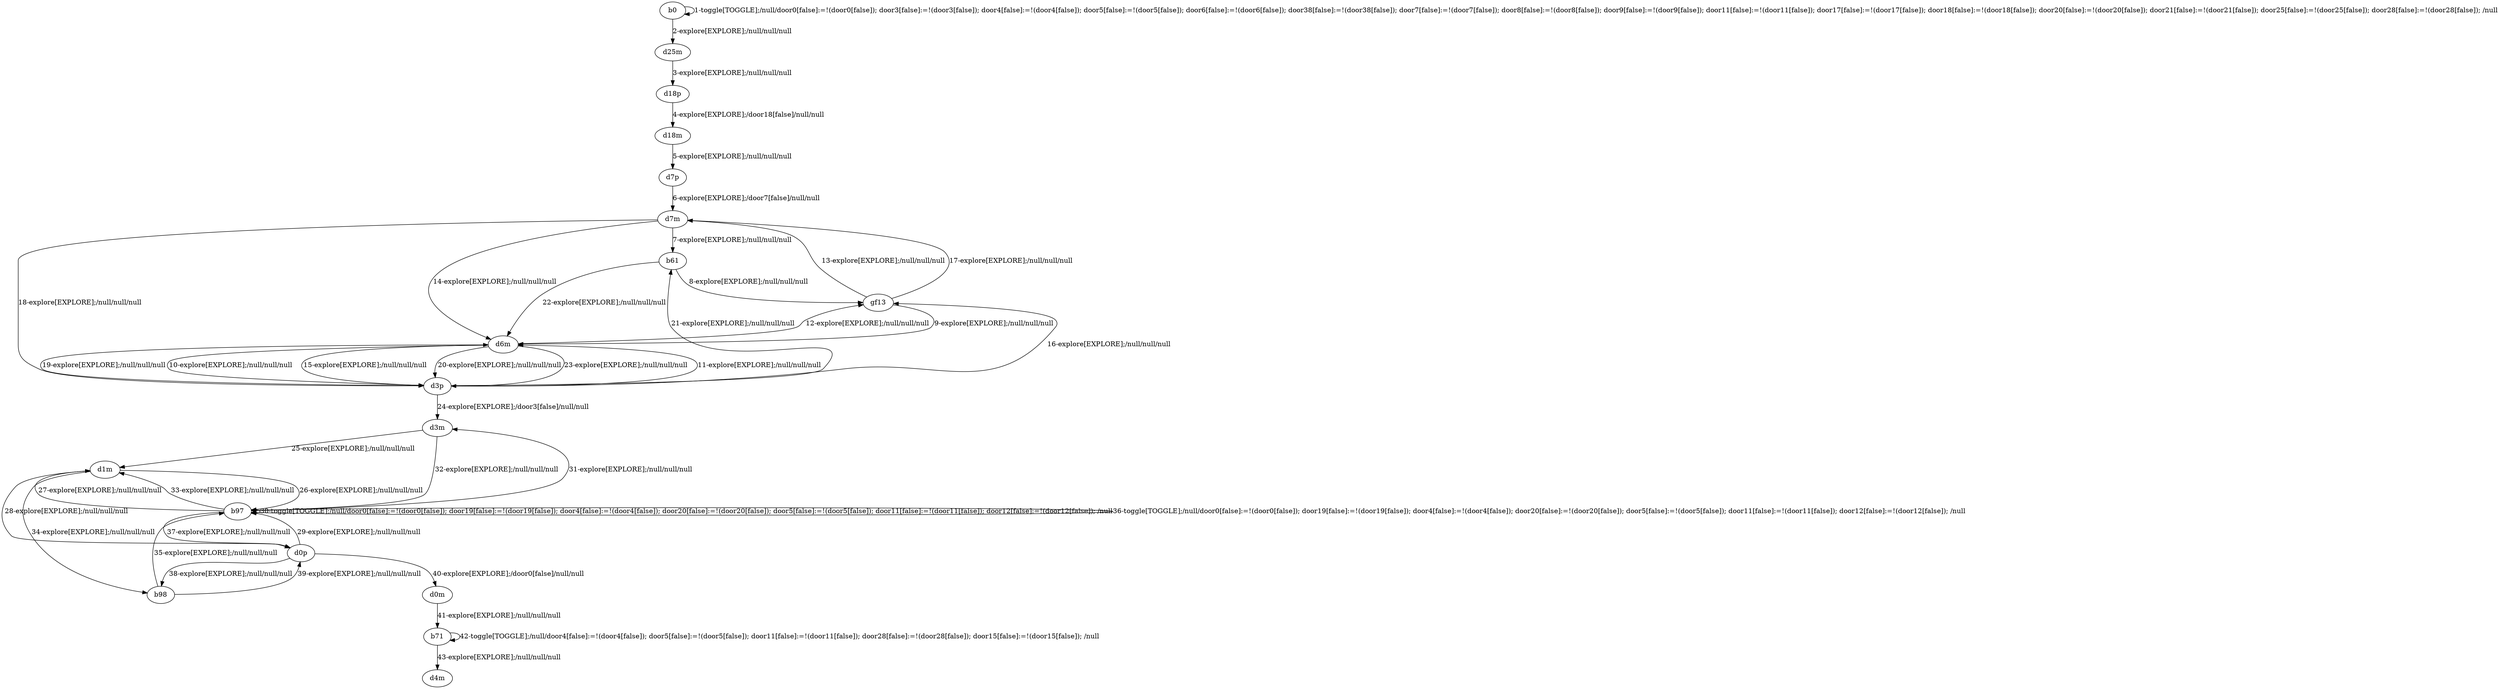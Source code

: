 # Total number of goals covered by this test: 1
# b71 --> d4m

digraph g {
"b0" -> "b0" [label = "1-toggle[TOGGLE];/null/door0[false]:=!(door0[false]); door3[false]:=!(door3[false]); door4[false]:=!(door4[false]); door5[false]:=!(door5[false]); door6[false]:=!(door6[false]); door38[false]:=!(door38[false]); door7[false]:=!(door7[false]); door8[false]:=!(door8[false]); door9[false]:=!(door9[false]); door11[false]:=!(door11[false]); door17[false]:=!(door17[false]); door18[false]:=!(door18[false]); door20[false]:=!(door20[false]); door21[false]:=!(door21[false]); door25[false]:=!(door25[false]); door28[false]:=!(door28[false]); /null"];
"b0" -> "d25m" [label = "2-explore[EXPLORE];/null/null/null"];
"d25m" -> "d18p" [label = "3-explore[EXPLORE];/null/null/null"];
"d18p" -> "d18m" [label = "4-explore[EXPLORE];/door18[false]/null/null"];
"d18m" -> "d7p" [label = "5-explore[EXPLORE];/null/null/null"];
"d7p" -> "d7m" [label = "6-explore[EXPLORE];/door7[false]/null/null"];
"d7m" -> "b61" [label = "7-explore[EXPLORE];/null/null/null"];
"b61" -> "gf13" [label = "8-explore[EXPLORE];/null/null/null"];
"gf13" -> "d6m" [label = "9-explore[EXPLORE];/null/null/null"];
"d6m" -> "d3p" [label = "10-explore[EXPLORE];/null/null/null"];
"d3p" -> "d6m" [label = "11-explore[EXPLORE];/null/null/null"];
"d6m" -> "gf13" [label = "12-explore[EXPLORE];/null/null/null"];
"gf13" -> "d7m" [label = "13-explore[EXPLORE];/null/null/null"];
"d7m" -> "d6m" [label = "14-explore[EXPLORE];/null/null/null"];
"d6m" -> "d3p" [label = "15-explore[EXPLORE];/null/null/null"];
"d3p" -> "gf13" [label = "16-explore[EXPLORE];/null/null/null"];
"gf13" -> "d7m" [label = "17-explore[EXPLORE];/null/null/null"];
"d7m" -> "d3p" [label = "18-explore[EXPLORE];/null/null/null"];
"d3p" -> "d6m" [label = "19-explore[EXPLORE];/null/null/null"];
"d6m" -> "d3p" [label = "20-explore[EXPLORE];/null/null/null"];
"d3p" -> "b61" [label = "21-explore[EXPLORE];/null/null/null"];
"b61" -> "d6m" [label = "22-explore[EXPLORE];/null/null/null"];
"d6m" -> "d3p" [label = "23-explore[EXPLORE];/null/null/null"];
"d3p" -> "d3m" [label = "24-explore[EXPLORE];/door3[false]/null/null"];
"d3m" -> "d1m" [label = "25-explore[EXPLORE];/null/null/null"];
"d1m" -> "b97" [label = "26-explore[EXPLORE];/null/null/null"];
"b97" -> "d1m" [label = "27-explore[EXPLORE];/null/null/null"];
"d1m" -> "d0p" [label = "28-explore[EXPLORE];/null/null/null"];
"d0p" -> "b97" [label = "29-explore[EXPLORE];/null/null/null"];
"b97" -> "b97" [label = "30-toggle[TOGGLE];/null/door0[false]:=!(door0[false]); door19[false]:=!(door19[false]); door4[false]:=!(door4[false]); door20[false]:=!(door20[false]); door5[false]:=!(door5[false]); door11[false]:=!(door11[false]); door12[false]:=!(door12[false]); /null"];
"b97" -> "d3m" [label = "31-explore[EXPLORE];/null/null/null"];
"d3m" -> "b97" [label = "32-explore[EXPLORE];/null/null/null"];
"b97" -> "d1m" [label = "33-explore[EXPLORE];/null/null/null"];
"d1m" -> "b98" [label = "34-explore[EXPLORE];/null/null/null"];
"b98" -> "b97" [label = "35-explore[EXPLORE];/null/null/null"];
"b97" -> "b97" [label = "36-toggle[TOGGLE];/null/door0[false]:=!(door0[false]); door19[false]:=!(door19[false]); door4[false]:=!(door4[false]); door20[false]:=!(door20[false]); door5[false]:=!(door5[false]); door11[false]:=!(door11[false]); door12[false]:=!(door12[false]); /null"];
"b97" -> "d0p" [label = "37-explore[EXPLORE];/null/null/null"];
"d0p" -> "b98" [label = "38-explore[EXPLORE];/null/null/null"];
"b98" -> "d0p" [label = "39-explore[EXPLORE];/null/null/null"];
"d0p" -> "d0m" [label = "40-explore[EXPLORE];/door0[false]/null/null"];
"d0m" -> "b71" [label = "41-explore[EXPLORE];/null/null/null"];
"b71" -> "b71" [label = "42-toggle[TOGGLE];/null/door4[false]:=!(door4[false]); door5[false]:=!(door5[false]); door11[false]:=!(door11[false]); door28[false]:=!(door28[false]); door15[false]:=!(door15[false]); /null"];
"b71" -> "d4m" [label = "43-explore[EXPLORE];/null/null/null"];
}